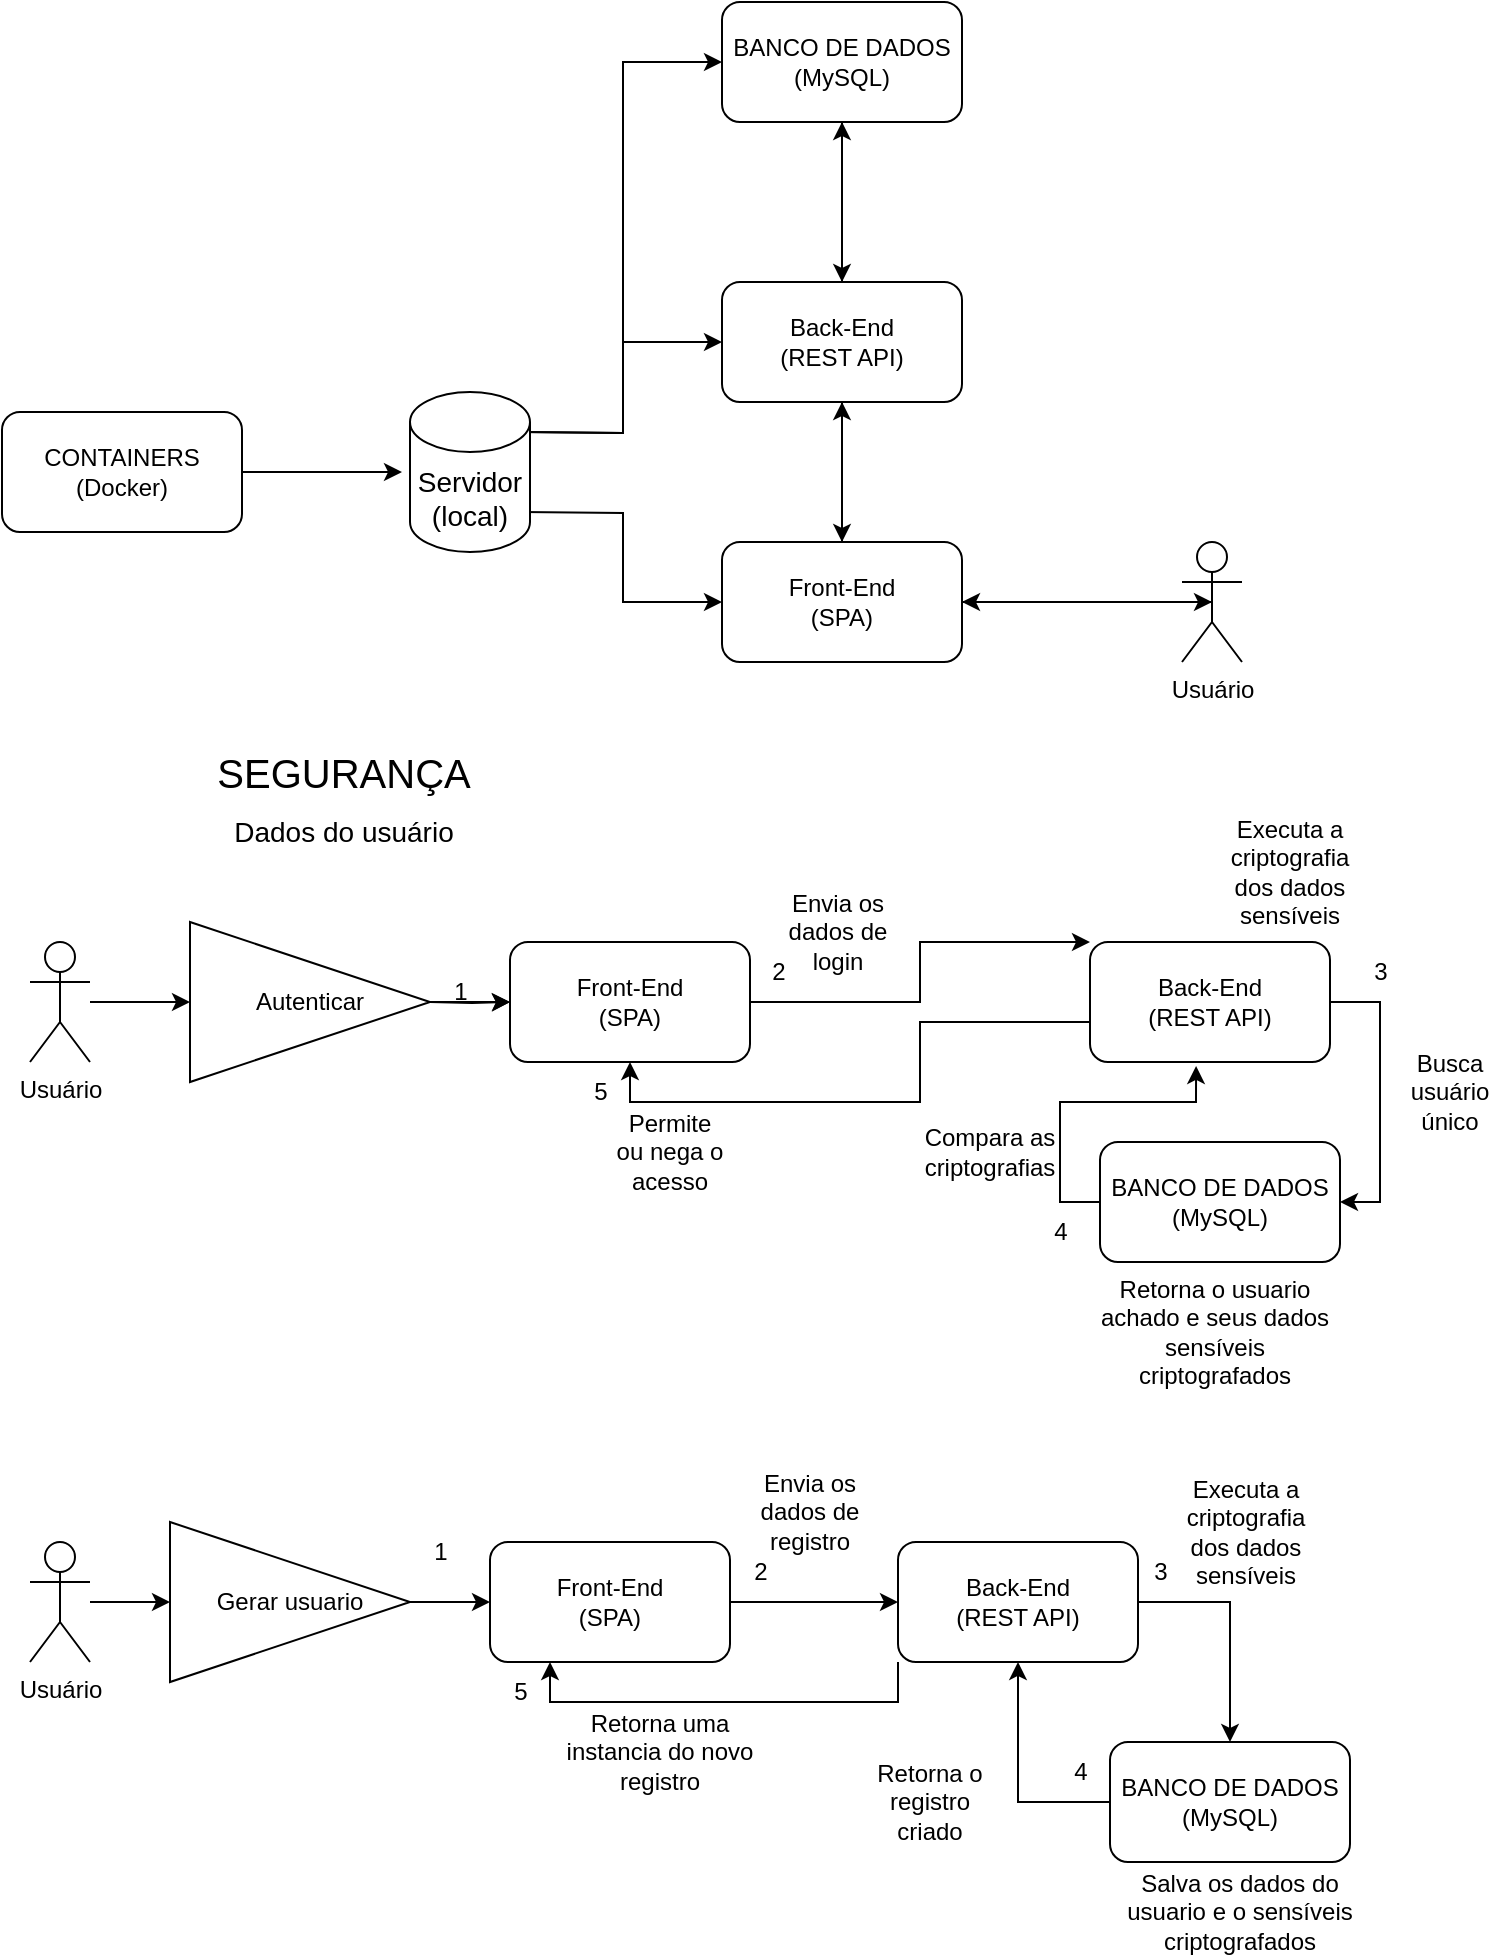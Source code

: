 <mxfile version="20.2.3" type="github">
  <diagram id="C5RBs43oDa-KdzZeNtuy" name="Page-1">
    <mxGraphModel dx="1038" dy="575" grid="1" gridSize="10" guides="1" tooltips="1" connect="1" arrows="1" fold="1" page="1" pageScale="1" pageWidth="827" pageHeight="1169" math="0" shadow="0">
      <root>
        <mxCell id="WIyWlLk6GJQsqaUBKTNV-0" />
        <mxCell id="WIyWlLk6GJQsqaUBKTNV-1" parent="WIyWlLk6GJQsqaUBKTNV-0" />
        <mxCell id="WzKL0s8CQ_AdMi2l-6hD-6" style="edgeStyle=orthogonalEdgeStyle;rounded=0;orthogonalLoop=1;jettySize=auto;html=1;exitX=0.5;exitY=0;exitDx=0;exitDy=0;entryX=0;entryY=0.5;entryDx=0;entryDy=0;" parent="WIyWlLk6GJQsqaUBKTNV-1" target="WzKL0s8CQ_AdMi2l-6hD-3" edge="1">
          <mxGeometry relative="1" as="geometry">
            <mxPoint x="290" y="225" as="sourcePoint" />
          </mxGeometry>
        </mxCell>
        <mxCell id="WzKL0s8CQ_AdMi2l-6hD-7" style="edgeStyle=orthogonalEdgeStyle;rounded=0;orthogonalLoop=1;jettySize=auto;html=1;exitX=0.5;exitY=1;exitDx=0;exitDy=0;entryX=0;entryY=0.5;entryDx=0;entryDy=0;" parent="WIyWlLk6GJQsqaUBKTNV-1" target="WzKL0s8CQ_AdMi2l-6hD-4" edge="1">
          <mxGeometry relative="1" as="geometry">
            <mxPoint x="290" y="265" as="sourcePoint" />
          </mxGeometry>
        </mxCell>
        <mxCell id="WzKL0s8CQ_AdMi2l-6hD-19" style="edgeStyle=orthogonalEdgeStyle;rounded=0;orthogonalLoop=1;jettySize=auto;html=1;exitX=0.5;exitY=0;exitDx=0;exitDy=0;entryX=0;entryY=0.5;entryDx=0;entryDy=0;" parent="WIyWlLk6GJQsqaUBKTNV-1" target="WzKL0s8CQ_AdMi2l-6hD-8" edge="1">
          <mxGeometry relative="1" as="geometry">
            <mxPoint x="290" y="225" as="sourcePoint" />
          </mxGeometry>
        </mxCell>
        <mxCell id="WzKL0s8CQ_AdMi2l-6hD-11" style="edgeStyle=orthogonalEdgeStyle;rounded=0;orthogonalLoop=1;jettySize=auto;html=1;entryX=0.5;entryY=0;entryDx=0;entryDy=0;" parent="WIyWlLk6GJQsqaUBKTNV-1" source="WzKL0s8CQ_AdMi2l-6hD-3" target="WzKL0s8CQ_AdMi2l-6hD-4" edge="1">
          <mxGeometry relative="1" as="geometry" />
        </mxCell>
        <mxCell id="WzKL0s8CQ_AdMi2l-6hD-17" style="edgeStyle=orthogonalEdgeStyle;rounded=0;orthogonalLoop=1;jettySize=auto;html=1;exitX=0.5;exitY=0;exitDx=0;exitDy=0;entryX=0.5;entryY=1;entryDx=0;entryDy=0;" parent="WIyWlLk6GJQsqaUBKTNV-1" source="WzKL0s8CQ_AdMi2l-6hD-3" target="WzKL0s8CQ_AdMi2l-6hD-8" edge="1">
          <mxGeometry relative="1" as="geometry" />
        </mxCell>
        <mxCell id="WzKL0s8CQ_AdMi2l-6hD-3" value="Back-End&lt;br&gt;(REST API)" style="rounded=1;whiteSpace=wrap;html=1;" parent="WIyWlLk6GJQsqaUBKTNV-1" vertex="1">
          <mxGeometry x="390" y="150" width="120" height="60" as="geometry" />
        </mxCell>
        <mxCell id="WzKL0s8CQ_AdMi2l-6hD-12" style="edgeStyle=orthogonalEdgeStyle;rounded=0;orthogonalLoop=1;jettySize=auto;html=1;exitX=0.5;exitY=0;exitDx=0;exitDy=0;" parent="WIyWlLk6GJQsqaUBKTNV-1" source="WzKL0s8CQ_AdMi2l-6hD-4" edge="1">
          <mxGeometry relative="1" as="geometry">
            <mxPoint x="450" y="210" as="targetPoint" />
          </mxGeometry>
        </mxCell>
        <mxCell id="WzKL0s8CQ_AdMi2l-6hD-26" style="edgeStyle=orthogonalEdgeStyle;rounded=0;orthogonalLoop=1;jettySize=auto;html=1;exitX=1;exitY=0.5;exitDx=0;exitDy=0;entryX=0.5;entryY=0.5;entryDx=0;entryDy=0;entryPerimeter=0;" parent="WIyWlLk6GJQsqaUBKTNV-1" source="WzKL0s8CQ_AdMi2l-6hD-4" target="WzKL0s8CQ_AdMi2l-6hD-21" edge="1">
          <mxGeometry relative="1" as="geometry" />
        </mxCell>
        <mxCell id="WzKL0s8CQ_AdMi2l-6hD-4" value="Front-End&lt;br&gt;(SPA)" style="rounded=1;whiteSpace=wrap;html=1;" parent="WIyWlLk6GJQsqaUBKTNV-1" vertex="1">
          <mxGeometry x="390" y="280" width="120" height="60" as="geometry" />
        </mxCell>
        <mxCell id="WzKL0s8CQ_AdMi2l-6hD-18" style="edgeStyle=orthogonalEdgeStyle;rounded=0;orthogonalLoop=1;jettySize=auto;html=1;exitX=0.5;exitY=1;exitDx=0;exitDy=0;entryX=0.5;entryY=0;entryDx=0;entryDy=0;" parent="WIyWlLk6GJQsqaUBKTNV-1" source="WzKL0s8CQ_AdMi2l-6hD-8" target="WzKL0s8CQ_AdMi2l-6hD-3" edge="1">
          <mxGeometry relative="1" as="geometry" />
        </mxCell>
        <mxCell id="WzKL0s8CQ_AdMi2l-6hD-8" value="BANCO DE DADOS&lt;br&gt;(MySQL)" style="rounded=1;whiteSpace=wrap;html=1;" parent="WIyWlLk6GJQsqaUBKTNV-1" vertex="1">
          <mxGeometry x="390" y="10" width="120" height="60" as="geometry" />
        </mxCell>
        <mxCell id="WzKL0s8CQ_AdMi2l-6hD-20" value="" style="edgeStyle=orthogonalEdgeStyle;rounded=0;orthogonalLoop=1;jettySize=auto;html=1;" parent="WIyWlLk6GJQsqaUBKTNV-1" source="WzKL0s8CQ_AdMi2l-6hD-15" edge="1">
          <mxGeometry relative="1" as="geometry">
            <mxPoint x="230" y="245" as="targetPoint" />
          </mxGeometry>
        </mxCell>
        <mxCell id="WzKL0s8CQ_AdMi2l-6hD-15" value="CONTAINERS&lt;br&gt;(Docker)" style="rounded=1;whiteSpace=wrap;html=1;" parent="WIyWlLk6GJQsqaUBKTNV-1" vertex="1">
          <mxGeometry x="30" y="215" width="120" height="60" as="geometry" />
        </mxCell>
        <mxCell id="WzKL0s8CQ_AdMi2l-6hD-27" style="edgeStyle=orthogonalEdgeStyle;rounded=0;orthogonalLoop=1;jettySize=auto;html=1;exitX=0.5;exitY=0.5;exitDx=0;exitDy=0;exitPerimeter=0;entryX=1;entryY=0.5;entryDx=0;entryDy=0;" parent="WIyWlLk6GJQsqaUBKTNV-1" source="WzKL0s8CQ_AdMi2l-6hD-21" target="WzKL0s8CQ_AdMi2l-6hD-4" edge="1">
          <mxGeometry relative="1" as="geometry" />
        </mxCell>
        <mxCell id="WzKL0s8CQ_AdMi2l-6hD-21" value="Usuário" style="shape=umlActor;verticalLabelPosition=bottom;verticalAlign=top;html=1;outlineConnect=0;" parent="WIyWlLk6GJQsqaUBKTNV-1" vertex="1">
          <mxGeometry x="620" y="280" width="30" height="60" as="geometry" />
        </mxCell>
        <mxCell id="J2hrj--drxeEzNVRbDr3-0" value="&lt;font style=&quot;font-size: 20px;&quot;&gt;SEGURANÇA&lt;/font&gt;" style="text;html=1;strokeColor=none;fillColor=none;align=center;verticalAlign=middle;whiteSpace=wrap;rounded=0;" parent="WIyWlLk6GJQsqaUBKTNV-1" vertex="1">
          <mxGeometry x="151" y="370" width="100" height="50" as="geometry" />
        </mxCell>
        <mxCell id="J2hrj--drxeEzNVRbDr3-5" style="edgeStyle=orthogonalEdgeStyle;rounded=0;orthogonalLoop=1;jettySize=auto;html=1;exitX=1;exitY=0.5;exitDx=0;exitDy=0;entryX=0;entryY=0.5;entryDx=0;entryDy=0;" parent="WIyWlLk6GJQsqaUBKTNV-1" target="J2hrj--drxeEzNVRbDr3-4" edge="1">
          <mxGeometry relative="1" as="geometry">
            <mxPoint x="244" y="510" as="sourcePoint" />
          </mxGeometry>
        </mxCell>
        <mxCell id="zU_Zac-X1jJQblTpyH3_-4" value="" style="edgeStyle=orthogonalEdgeStyle;rounded=0;orthogonalLoop=1;jettySize=auto;html=1;" edge="1" parent="WIyWlLk6GJQsqaUBKTNV-1" source="J2hrj--drxeEzNVRbDr3-2" target="J2hrj--drxeEzNVRbDr3-4">
          <mxGeometry relative="1" as="geometry" />
        </mxCell>
        <mxCell id="J2hrj--drxeEzNVRbDr3-2" value="Autenticar" style="triangle;whiteSpace=wrap;html=1;" parent="WIyWlLk6GJQsqaUBKTNV-1" vertex="1">
          <mxGeometry x="124" y="470" width="120" height="80" as="geometry" />
        </mxCell>
        <mxCell id="J2hrj--drxeEzNVRbDr3-10" style="edgeStyle=orthogonalEdgeStyle;rounded=0;orthogonalLoop=1;jettySize=auto;html=1;exitX=1;exitY=0.5;exitDx=0;exitDy=0;entryX=1;entryY=0.5;entryDx=0;entryDy=0;" parent="WIyWlLk6GJQsqaUBKTNV-1" source="J2hrj--drxeEzNVRbDr3-3" target="J2hrj--drxeEzNVRbDr3-9" edge="1">
          <mxGeometry relative="1" as="geometry" />
        </mxCell>
        <mxCell id="J2hrj--drxeEzNVRbDr3-17" style="edgeStyle=orthogonalEdgeStyle;rounded=0;orthogonalLoop=1;jettySize=auto;html=1;exitX=0;exitY=0.5;exitDx=0;exitDy=0;entryX=0.5;entryY=1;entryDx=0;entryDy=0;" parent="WIyWlLk6GJQsqaUBKTNV-1" source="J2hrj--drxeEzNVRbDr3-3" target="J2hrj--drxeEzNVRbDr3-4" edge="1">
          <mxGeometry relative="1" as="geometry">
            <Array as="points">
              <mxPoint x="574" y="520" />
              <mxPoint x="489" y="520" />
              <mxPoint x="489" y="560" />
              <mxPoint x="344" y="560" />
            </Array>
          </mxGeometry>
        </mxCell>
        <mxCell id="J2hrj--drxeEzNVRbDr3-3" value="Back-End&lt;br&gt;(REST API)" style="rounded=1;whiteSpace=wrap;html=1;" parent="WIyWlLk6GJQsqaUBKTNV-1" vertex="1">
          <mxGeometry x="574" y="480" width="120" height="60" as="geometry" />
        </mxCell>
        <mxCell id="J2hrj--drxeEzNVRbDr3-6" style="edgeStyle=orthogonalEdgeStyle;rounded=0;orthogonalLoop=1;jettySize=auto;html=1;exitX=1;exitY=0.5;exitDx=0;exitDy=0;entryX=0;entryY=0;entryDx=0;entryDy=0;" parent="WIyWlLk6GJQsqaUBKTNV-1" source="J2hrj--drxeEzNVRbDr3-4" target="J2hrj--drxeEzNVRbDr3-3" edge="1">
          <mxGeometry relative="1" as="geometry">
            <Array as="points">
              <mxPoint x="489" y="510" />
              <mxPoint x="489" y="480" />
            </Array>
          </mxGeometry>
        </mxCell>
        <mxCell id="J2hrj--drxeEzNVRbDr3-4" value="Front-End&lt;br&gt;(SPA)" style="rounded=1;whiteSpace=wrap;html=1;" parent="WIyWlLk6GJQsqaUBKTNV-1" vertex="1">
          <mxGeometry x="284" y="480" width="120" height="60" as="geometry" />
        </mxCell>
        <mxCell id="J2hrj--drxeEzNVRbDr3-8" value="Envia os dados de login" style="text;html=1;strokeColor=none;fillColor=none;align=center;verticalAlign=middle;whiteSpace=wrap;rounded=0;" parent="WIyWlLk6GJQsqaUBKTNV-1" vertex="1">
          <mxGeometry x="418" y="460" width="60" height="30" as="geometry" />
        </mxCell>
        <mxCell id="J2hrj--drxeEzNVRbDr3-13" style="edgeStyle=orthogonalEdgeStyle;rounded=0;orthogonalLoop=1;jettySize=auto;html=1;exitX=0;exitY=0.5;exitDx=0;exitDy=0;entryX=0.442;entryY=1.033;entryDx=0;entryDy=0;entryPerimeter=0;" parent="WIyWlLk6GJQsqaUBKTNV-1" source="J2hrj--drxeEzNVRbDr3-9" target="J2hrj--drxeEzNVRbDr3-3" edge="1">
          <mxGeometry relative="1" as="geometry" />
        </mxCell>
        <mxCell id="J2hrj--drxeEzNVRbDr3-9" value="BANCO DE DADOS&lt;br&gt;(MySQL)" style="rounded=1;whiteSpace=wrap;html=1;" parent="WIyWlLk6GJQsqaUBKTNV-1" vertex="1">
          <mxGeometry x="579" y="580" width="120" height="60" as="geometry" />
        </mxCell>
        <mxCell id="J2hrj--drxeEzNVRbDr3-12" value="Busca usuário único" style="text;html=1;strokeColor=none;fillColor=none;align=center;verticalAlign=middle;whiteSpace=wrap;rounded=0;" parent="WIyWlLk6GJQsqaUBKTNV-1" vertex="1">
          <mxGeometry x="724" y="540" width="60" height="30" as="geometry" />
        </mxCell>
        <mxCell id="J2hrj--drxeEzNVRbDr3-14" value="Retorna o usuario achado e seus dados sensíveis criptografados" style="text;html=1;strokeColor=none;fillColor=none;align=center;verticalAlign=middle;whiteSpace=wrap;rounded=0;" parent="WIyWlLk6GJQsqaUBKTNV-1" vertex="1">
          <mxGeometry x="574" y="660" width="125" height="30" as="geometry" />
        </mxCell>
        <mxCell id="J2hrj--drxeEzNVRbDr3-15" style="edgeStyle=orthogonalEdgeStyle;rounded=0;orthogonalLoop=1;jettySize=auto;html=1;exitX=0.5;exitY=1;exitDx=0;exitDy=0;" parent="WIyWlLk6GJQsqaUBKTNV-1" source="J2hrj--drxeEzNVRbDr3-14" target="J2hrj--drxeEzNVRbDr3-14" edge="1">
          <mxGeometry relative="1" as="geometry" />
        </mxCell>
        <mxCell id="J2hrj--drxeEzNVRbDr3-16" value="Compara as criptografias" style="text;html=1;strokeColor=none;fillColor=none;align=center;verticalAlign=middle;whiteSpace=wrap;rounded=0;" parent="WIyWlLk6GJQsqaUBKTNV-1" vertex="1">
          <mxGeometry x="494" y="570" width="60" height="30" as="geometry" />
        </mxCell>
        <mxCell id="J2hrj--drxeEzNVRbDr3-18" value="Permite ou nega o acesso" style="text;html=1;strokeColor=none;fillColor=none;align=center;verticalAlign=middle;whiteSpace=wrap;rounded=0;" parent="WIyWlLk6GJQsqaUBKTNV-1" vertex="1">
          <mxGeometry x="334" y="570" width="60" height="30" as="geometry" />
        </mxCell>
        <mxCell id="J2hrj--drxeEzNVRbDr3-22" style="edgeStyle=orthogonalEdgeStyle;rounded=0;orthogonalLoop=1;jettySize=auto;html=1;exitX=1;exitY=0.5;exitDx=0;exitDy=0;entryX=0;entryY=0.5;entryDx=0;entryDy=0;" parent="WIyWlLk6GJQsqaUBKTNV-1" source="J2hrj--drxeEzNVRbDr3-20" target="J2hrj--drxeEzNVRbDr3-21" edge="1">
          <mxGeometry relative="1" as="geometry" />
        </mxCell>
        <mxCell id="J2hrj--drxeEzNVRbDr3-20" value="Gerar usuario" style="triangle;whiteSpace=wrap;html=1;" parent="WIyWlLk6GJQsqaUBKTNV-1" vertex="1">
          <mxGeometry x="114" y="770" width="120" height="80" as="geometry" />
        </mxCell>
        <mxCell id="J2hrj--drxeEzNVRbDr3-25" style="edgeStyle=orthogonalEdgeStyle;rounded=0;orthogonalLoop=1;jettySize=auto;html=1;exitX=1;exitY=0.5;exitDx=0;exitDy=0;entryX=0;entryY=0.5;entryDx=0;entryDy=0;" parent="WIyWlLk6GJQsqaUBKTNV-1" source="J2hrj--drxeEzNVRbDr3-21" target="J2hrj--drxeEzNVRbDr3-24" edge="1">
          <mxGeometry relative="1" as="geometry" />
        </mxCell>
        <mxCell id="J2hrj--drxeEzNVRbDr3-21" value="Front-End&lt;br&gt;(SPA)" style="rounded=1;whiteSpace=wrap;html=1;" parent="WIyWlLk6GJQsqaUBKTNV-1" vertex="1">
          <mxGeometry x="274" y="780" width="120" height="60" as="geometry" />
        </mxCell>
        <mxCell id="J2hrj--drxeEzNVRbDr3-28" style="edgeStyle=orthogonalEdgeStyle;rounded=0;orthogonalLoop=1;jettySize=auto;html=1;exitX=1;exitY=0.5;exitDx=0;exitDy=0;entryX=0.5;entryY=0;entryDx=0;entryDy=0;" parent="WIyWlLk6GJQsqaUBKTNV-1" source="J2hrj--drxeEzNVRbDr3-24" target="J2hrj--drxeEzNVRbDr3-27" edge="1">
          <mxGeometry relative="1" as="geometry" />
        </mxCell>
        <mxCell id="J2hrj--drxeEzNVRbDr3-36" style="edgeStyle=orthogonalEdgeStyle;rounded=0;orthogonalLoop=1;jettySize=auto;html=1;exitX=0;exitY=1;exitDx=0;exitDy=0;entryX=0.25;entryY=1;entryDx=0;entryDy=0;" parent="WIyWlLk6GJQsqaUBKTNV-1" source="J2hrj--drxeEzNVRbDr3-24" target="J2hrj--drxeEzNVRbDr3-21" edge="1">
          <mxGeometry relative="1" as="geometry" />
        </mxCell>
        <mxCell id="J2hrj--drxeEzNVRbDr3-24" value="Back-End&lt;br&gt;(REST API)" style="rounded=1;whiteSpace=wrap;html=1;" parent="WIyWlLk6GJQsqaUBKTNV-1" vertex="1">
          <mxGeometry x="478" y="780" width="120" height="60" as="geometry" />
        </mxCell>
        <mxCell id="J2hrj--drxeEzNVRbDr3-26" value="Envia os dados de registro" style="text;html=1;strokeColor=none;fillColor=none;align=center;verticalAlign=middle;whiteSpace=wrap;rounded=0;" parent="WIyWlLk6GJQsqaUBKTNV-1" vertex="1">
          <mxGeometry x="404" y="750" width="60" height="30" as="geometry" />
        </mxCell>
        <mxCell id="J2hrj--drxeEzNVRbDr3-33" style="edgeStyle=orthogonalEdgeStyle;rounded=0;orthogonalLoop=1;jettySize=auto;html=1;exitX=0;exitY=0.5;exitDx=0;exitDy=0;entryX=0.5;entryY=1;entryDx=0;entryDy=0;" parent="WIyWlLk6GJQsqaUBKTNV-1" source="J2hrj--drxeEzNVRbDr3-27" target="J2hrj--drxeEzNVRbDr3-24" edge="1">
          <mxGeometry relative="1" as="geometry" />
        </mxCell>
        <mxCell id="J2hrj--drxeEzNVRbDr3-27" value="BANCO DE DADOS&lt;br&gt;(MySQL)" style="rounded=1;whiteSpace=wrap;html=1;" parent="WIyWlLk6GJQsqaUBKTNV-1" vertex="1">
          <mxGeometry x="584" y="880" width="120" height="60" as="geometry" />
        </mxCell>
        <mxCell id="J2hrj--drxeEzNVRbDr3-29" value="Executa a criptografia dos dados sensíveis" style="text;html=1;strokeColor=none;fillColor=none;align=center;verticalAlign=middle;whiteSpace=wrap;rounded=0;" parent="WIyWlLk6GJQsqaUBKTNV-1" vertex="1">
          <mxGeometry x="621.5" y="760" width="60" height="30" as="geometry" />
        </mxCell>
        <mxCell id="J2hrj--drxeEzNVRbDr3-30" value="Executa a criptografia dos dados sensíveis" style="text;html=1;strokeColor=none;fillColor=none;align=center;verticalAlign=middle;whiteSpace=wrap;rounded=0;" parent="WIyWlLk6GJQsqaUBKTNV-1" vertex="1">
          <mxGeometry x="644" y="430" width="60" height="30" as="geometry" />
        </mxCell>
        <mxCell id="J2hrj--drxeEzNVRbDr3-32" value="Salva os dados do usuario e o sensíveis criptografados" style="text;html=1;strokeColor=none;fillColor=none;align=center;verticalAlign=middle;whiteSpace=wrap;rounded=0;" parent="WIyWlLk6GJQsqaUBKTNV-1" vertex="1">
          <mxGeometry x="579" y="950" width="140" height="30" as="geometry" />
        </mxCell>
        <mxCell id="J2hrj--drxeEzNVRbDr3-35" value="Retorna o registro criado" style="text;html=1;strokeColor=none;fillColor=none;align=center;verticalAlign=middle;whiteSpace=wrap;rounded=0;" parent="WIyWlLk6GJQsqaUBKTNV-1" vertex="1">
          <mxGeometry x="464" y="895" width="60" height="30" as="geometry" />
        </mxCell>
        <mxCell id="J2hrj--drxeEzNVRbDr3-37" value="Retorna uma instancia do novo registro" style="text;html=1;strokeColor=none;fillColor=none;align=center;verticalAlign=middle;whiteSpace=wrap;rounded=0;" parent="WIyWlLk6GJQsqaUBKTNV-1" vertex="1">
          <mxGeometry x="304" y="870" width="110" height="30" as="geometry" />
        </mxCell>
        <mxCell id="zU_Zac-X1jJQblTpyH3_-3" style="edgeStyle=orthogonalEdgeStyle;rounded=0;orthogonalLoop=1;jettySize=auto;html=1;entryX=0;entryY=0.5;entryDx=0;entryDy=0;" edge="1" parent="WIyWlLk6GJQsqaUBKTNV-1" source="zU_Zac-X1jJQblTpyH3_-0" target="J2hrj--drxeEzNVRbDr3-2">
          <mxGeometry relative="1" as="geometry" />
        </mxCell>
        <mxCell id="zU_Zac-X1jJQblTpyH3_-0" value="Usuário" style="shape=umlActor;verticalLabelPosition=bottom;verticalAlign=top;html=1;outlineConnect=0;" vertex="1" parent="WIyWlLk6GJQsqaUBKTNV-1">
          <mxGeometry x="44" y="480" width="30" height="60" as="geometry" />
        </mxCell>
        <mxCell id="zU_Zac-X1jJQblTpyH3_-5" value="1" style="text;html=1;align=center;verticalAlign=middle;resizable=0;points=[];autosize=1;strokeColor=none;fillColor=none;" vertex="1" parent="WIyWlLk6GJQsqaUBKTNV-1">
          <mxGeometry x="244" y="490" width="30" height="30" as="geometry" />
        </mxCell>
        <mxCell id="zU_Zac-X1jJQblTpyH3_-6" value="2" style="text;html=1;align=center;verticalAlign=middle;resizable=0;points=[];autosize=1;strokeColor=none;fillColor=none;" vertex="1" parent="WIyWlLk6GJQsqaUBKTNV-1">
          <mxGeometry x="403" y="480" width="30" height="30" as="geometry" />
        </mxCell>
        <mxCell id="zU_Zac-X1jJQblTpyH3_-7" value="3" style="text;html=1;align=center;verticalAlign=middle;resizable=0;points=[];autosize=1;strokeColor=none;fillColor=none;" vertex="1" parent="WIyWlLk6GJQsqaUBKTNV-1">
          <mxGeometry x="704" y="480" width="30" height="30" as="geometry" />
        </mxCell>
        <mxCell id="zU_Zac-X1jJQblTpyH3_-8" value="4" style="text;html=1;align=center;verticalAlign=middle;resizable=0;points=[];autosize=1;strokeColor=none;fillColor=none;" vertex="1" parent="WIyWlLk6GJQsqaUBKTNV-1">
          <mxGeometry x="544" y="610" width="30" height="30" as="geometry" />
        </mxCell>
        <mxCell id="zU_Zac-X1jJQblTpyH3_-9" value="5" style="text;html=1;align=center;verticalAlign=middle;resizable=0;points=[];autosize=1;strokeColor=none;fillColor=none;" vertex="1" parent="WIyWlLk6GJQsqaUBKTNV-1">
          <mxGeometry x="314" y="540" width="30" height="30" as="geometry" />
        </mxCell>
        <mxCell id="zU_Zac-X1jJQblTpyH3_-11" style="edgeStyle=orthogonalEdgeStyle;rounded=0;orthogonalLoop=1;jettySize=auto;html=1;entryX=0;entryY=0.5;entryDx=0;entryDy=0;" edge="1" parent="WIyWlLk6GJQsqaUBKTNV-1" source="zU_Zac-X1jJQblTpyH3_-10" target="J2hrj--drxeEzNVRbDr3-20">
          <mxGeometry relative="1" as="geometry" />
        </mxCell>
        <mxCell id="zU_Zac-X1jJQblTpyH3_-10" value="Usuário" style="shape=umlActor;verticalLabelPosition=bottom;verticalAlign=top;html=1;outlineConnect=0;" vertex="1" parent="WIyWlLk6GJQsqaUBKTNV-1">
          <mxGeometry x="44" y="780" width="30" height="60" as="geometry" />
        </mxCell>
        <mxCell id="zU_Zac-X1jJQblTpyH3_-12" value="1" style="text;html=1;align=center;verticalAlign=middle;resizable=0;points=[];autosize=1;strokeColor=none;fillColor=none;" vertex="1" parent="WIyWlLk6GJQsqaUBKTNV-1">
          <mxGeometry x="234" y="770" width="30" height="30" as="geometry" />
        </mxCell>
        <mxCell id="zU_Zac-X1jJQblTpyH3_-13" value="2" style="text;html=1;align=center;verticalAlign=middle;resizable=0;points=[];autosize=1;strokeColor=none;fillColor=none;" vertex="1" parent="WIyWlLk6GJQsqaUBKTNV-1">
          <mxGeometry x="394" y="780" width="30" height="30" as="geometry" />
        </mxCell>
        <mxCell id="zU_Zac-X1jJQblTpyH3_-14" value="3" style="text;html=1;align=center;verticalAlign=middle;resizable=0;points=[];autosize=1;strokeColor=none;fillColor=none;" vertex="1" parent="WIyWlLk6GJQsqaUBKTNV-1">
          <mxGeometry x="594" y="780" width="30" height="30" as="geometry" />
        </mxCell>
        <mxCell id="zU_Zac-X1jJQblTpyH3_-15" value="4" style="text;html=1;align=center;verticalAlign=middle;resizable=0;points=[];autosize=1;strokeColor=none;fillColor=none;" vertex="1" parent="WIyWlLk6GJQsqaUBKTNV-1">
          <mxGeometry x="554" y="880" width="30" height="30" as="geometry" />
        </mxCell>
        <mxCell id="zU_Zac-X1jJQblTpyH3_-16" value="5" style="text;html=1;align=center;verticalAlign=middle;resizable=0;points=[];autosize=1;strokeColor=none;fillColor=none;" vertex="1" parent="WIyWlLk6GJQsqaUBKTNV-1">
          <mxGeometry x="274" y="840" width="30" height="30" as="geometry" />
        </mxCell>
        <mxCell id="zU_Zac-X1jJQblTpyH3_-17" value="Dados do usuário" style="text;html=1;strokeColor=none;fillColor=none;align=center;verticalAlign=middle;whiteSpace=wrap;rounded=0;fontSize=14;" vertex="1" parent="WIyWlLk6GJQsqaUBKTNV-1">
          <mxGeometry x="138" y="410" width="126" height="30" as="geometry" />
        </mxCell>
        <mxCell id="zU_Zac-X1jJQblTpyH3_-18" value="Servidor&lt;br&gt;(local)" style="shape=cylinder3;whiteSpace=wrap;html=1;boundedLbl=1;backgroundOutline=1;size=15;fontSize=14;" vertex="1" parent="WIyWlLk6GJQsqaUBKTNV-1">
          <mxGeometry x="234" y="205" width="60" height="80" as="geometry" />
        </mxCell>
      </root>
    </mxGraphModel>
  </diagram>
</mxfile>
